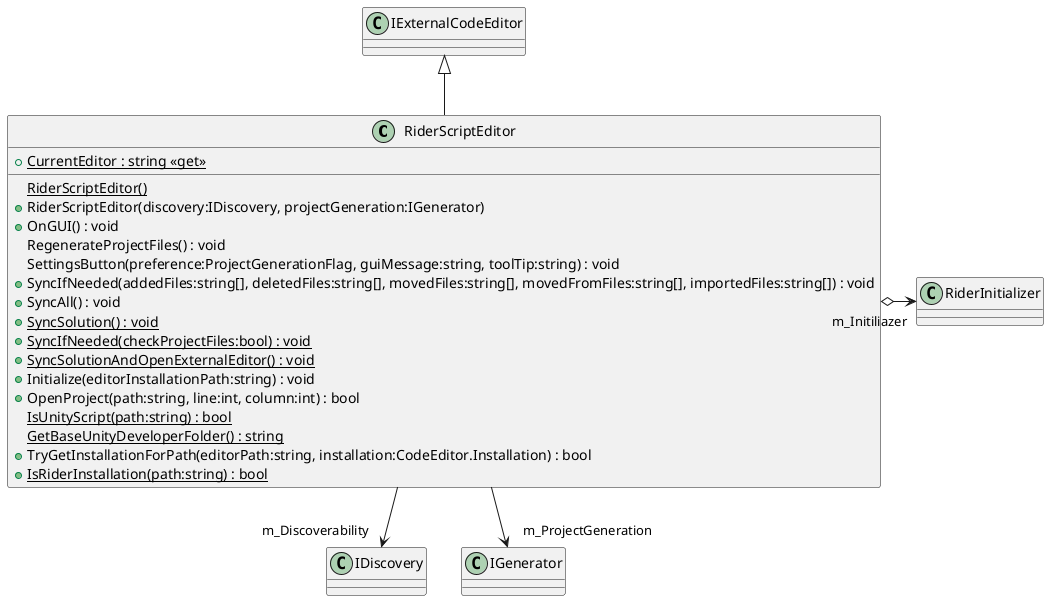 @startuml
class RiderScriptEditor {
    {static} RiderScriptEditor()
    + RiderScriptEditor(discovery:IDiscovery, projectGeneration:IGenerator)
    + OnGUI() : void
    RegenerateProjectFiles() : void
    SettingsButton(preference:ProjectGenerationFlag, guiMessage:string, toolTip:string) : void
    + SyncIfNeeded(addedFiles:string[], deletedFiles:string[], movedFiles:string[], movedFromFiles:string[], importedFiles:string[]) : void
    + SyncAll() : void
    + {static} SyncSolution() : void
    + {static} SyncIfNeeded(checkProjectFiles:bool) : void
    + {static} SyncSolutionAndOpenExternalEditor() : void
    + Initialize(editorInstallationPath:string) : void
    + OpenProject(path:string, line:int, column:int) : bool
    {static} IsUnityScript(path:string) : bool
    {static} GetBaseUnityDeveloperFolder() : string
    + TryGetInstallationForPath(editorPath:string, installation:CodeEditor.Installation) : bool
    + {static} IsRiderInstallation(path:string) : bool
    + {static} CurrentEditor : string <<get>>
}
IExternalCodeEditor <|-- RiderScriptEditor
RiderScriptEditor --> "m_Discoverability" IDiscovery
RiderScriptEditor --> "m_ProjectGeneration" IGenerator
RiderScriptEditor o-> "m_Initiliazer" RiderInitializer
@enduml

